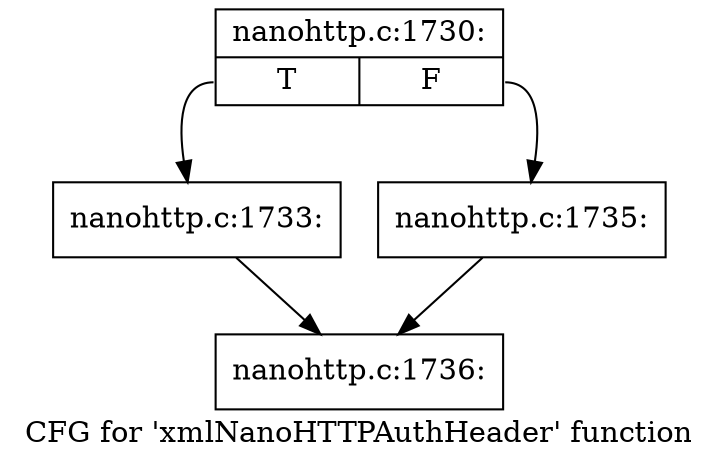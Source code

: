 digraph "CFG for 'xmlNanoHTTPAuthHeader' function" {
	label="CFG for 'xmlNanoHTTPAuthHeader' function";

	Node0x4433f00 [shape=record,label="{nanohttp.c:1730:|{<s0>T|<s1>F}}"];
	Node0x4433f00:s0 -> Node0x4433390;
	Node0x4433f00:s1 -> Node0x44333e0;
	Node0x4433390 [shape=record,label="{nanohttp.c:1733:}"];
	Node0x4433390 -> Node0x4432f50;
	Node0x44333e0 [shape=record,label="{nanohttp.c:1735:}"];
	Node0x44333e0 -> Node0x4432f50;
	Node0x4432f50 [shape=record,label="{nanohttp.c:1736:}"];
}
